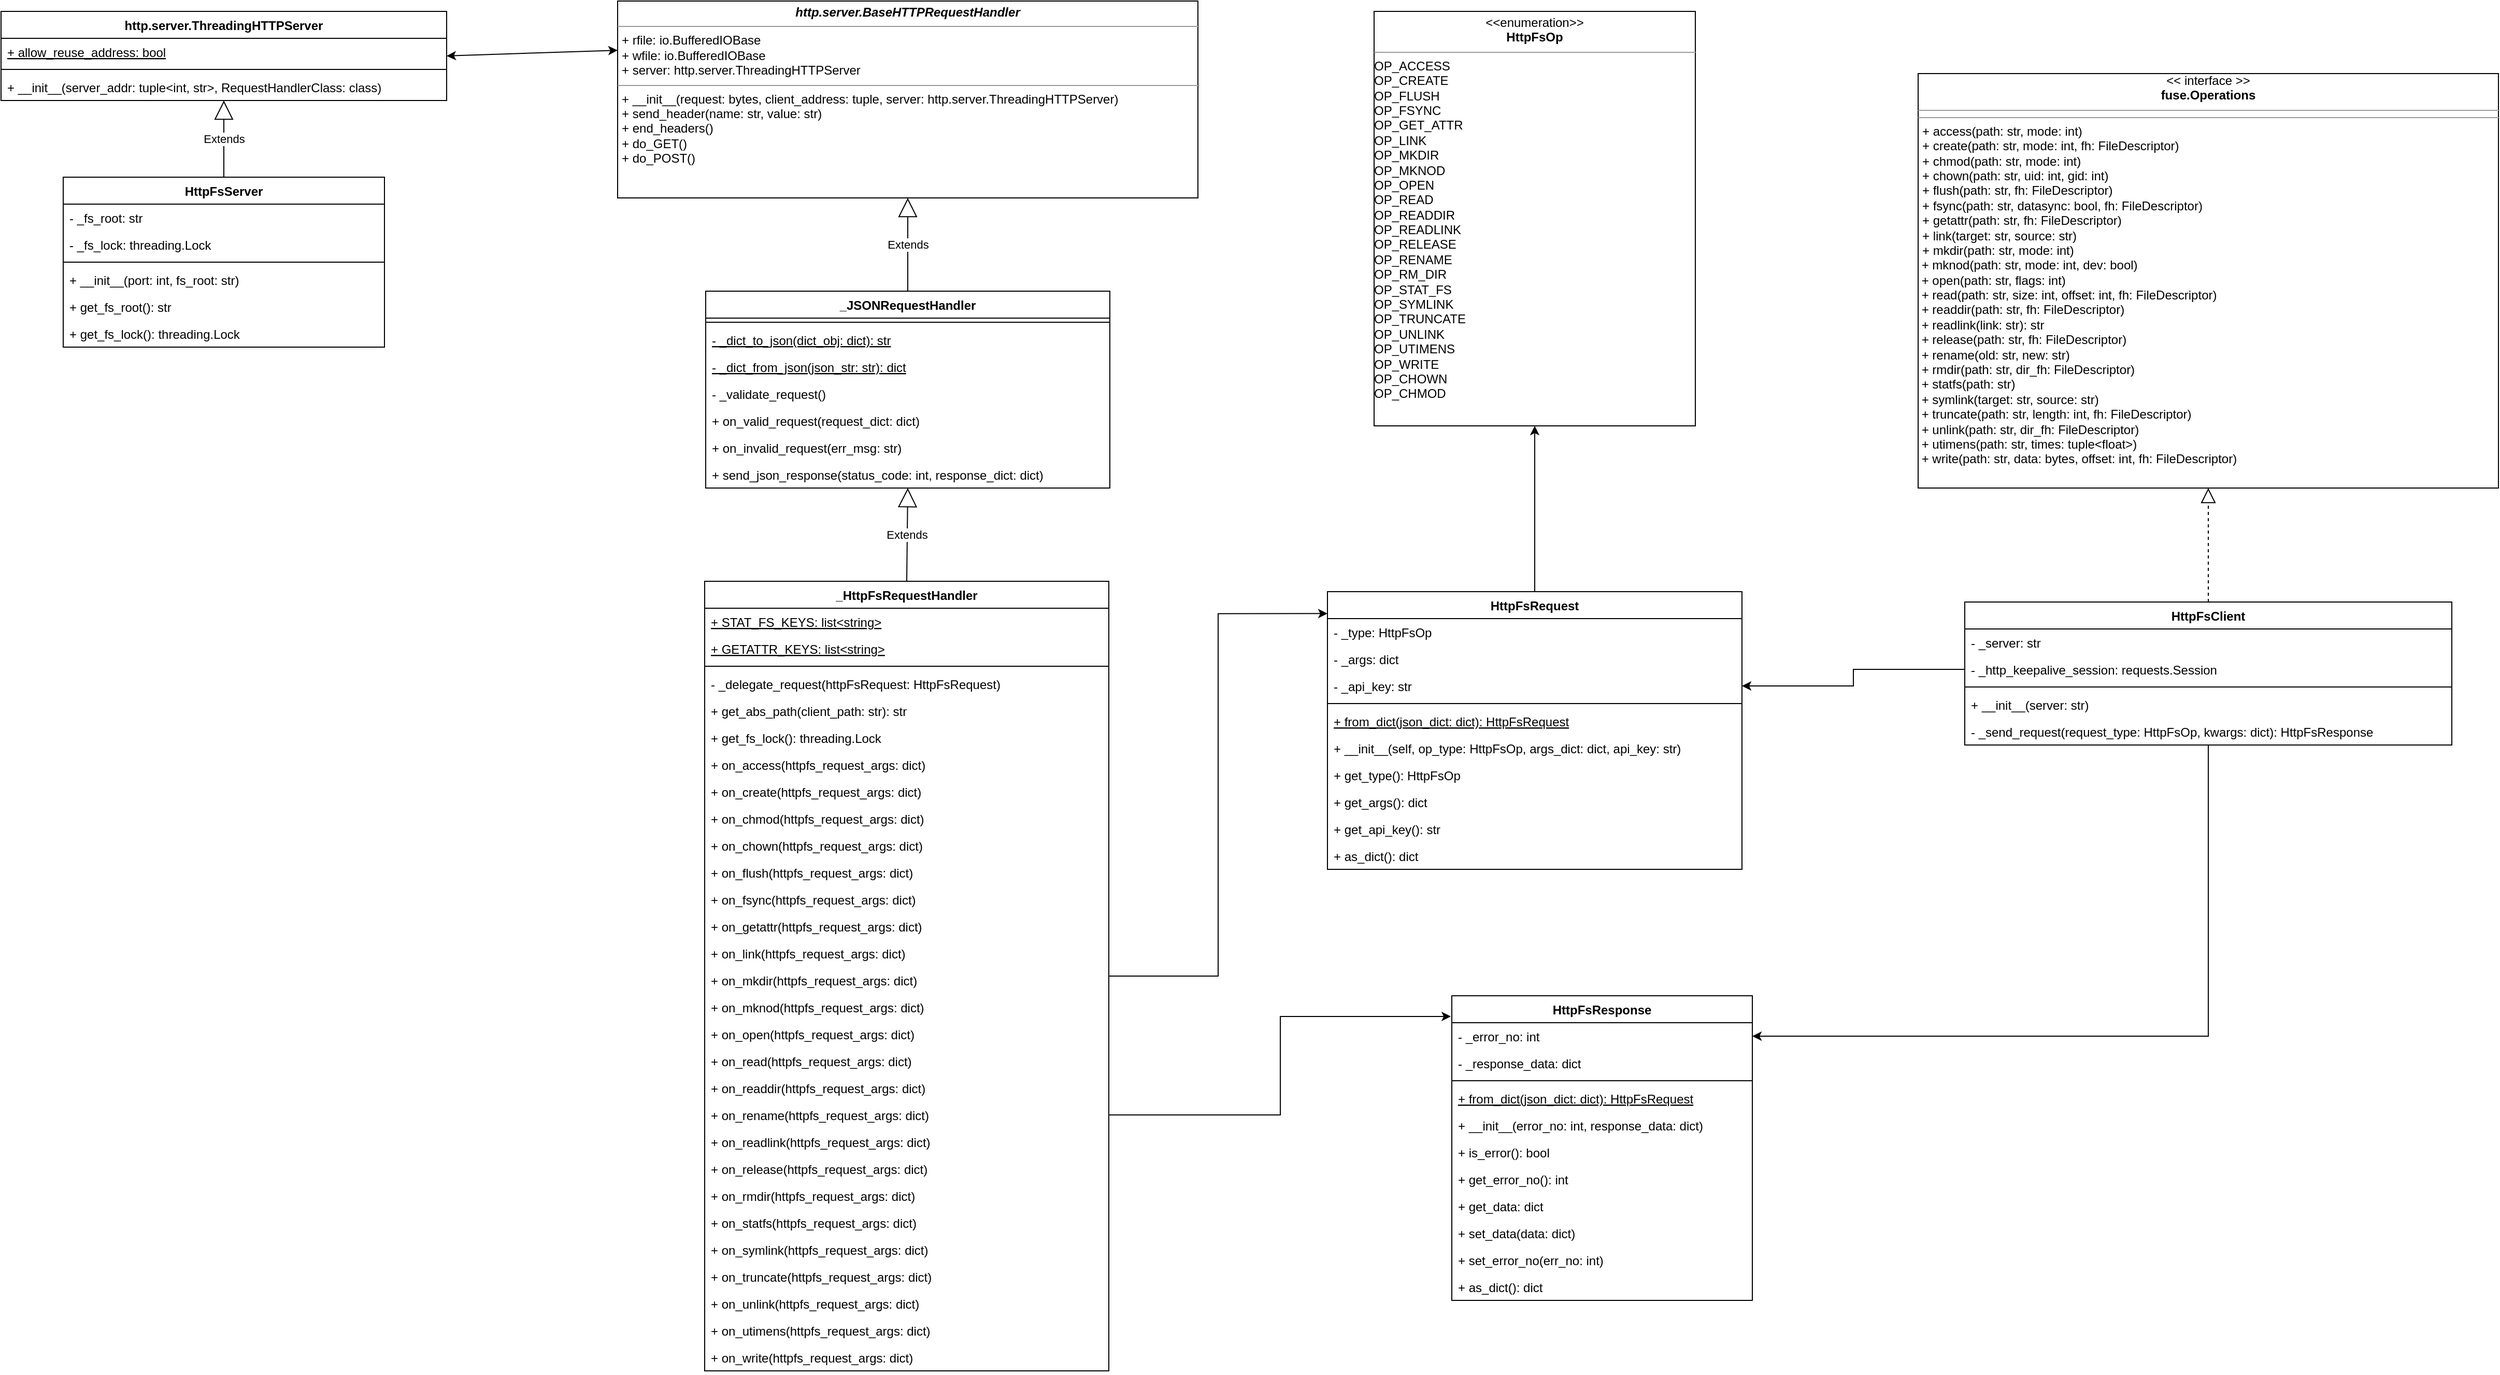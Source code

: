 <mxfile version="12.8.4" type="device"><diagram id="amsRowy0C_-n13L3ahCy" name="Page-1"><mxGraphModel dx="2062" dy="1167" grid="1" gridSize="10" guides="1" tooltips="1" connect="1" arrows="1" fold="1" page="1" pageScale="1" pageWidth="850" pageHeight="1100" math="0" shadow="0"><root><mxCell id="0"/><mxCell id="1" parent="0"/><mxCell id="TpsSZy5svoebD5rGdCfB-1" value="HttpFsServer" style="swimlane;fontStyle=1;align=center;verticalAlign=top;childLayout=stackLayout;horizontal=1;startSize=26;horizontalStack=0;resizeParent=1;resizeParentMax=0;resizeLast=0;collapsible=1;marginBottom=0;" vertex="1" parent="1"><mxGeometry x="130" y="230" width="310" height="164" as="geometry"/></mxCell><mxCell id="TpsSZy5svoebD5rGdCfB-7" value="- _fs_root: str" style="text;strokeColor=none;fillColor=none;align=left;verticalAlign=top;spacingLeft=4;spacingRight=4;overflow=hidden;rotatable=0;points=[[0,0.5],[1,0.5]];portConstraint=eastwest;fontStyle=0" vertex="1" parent="TpsSZy5svoebD5rGdCfB-1"><mxGeometry y="26" width="310" height="26" as="geometry"/></mxCell><mxCell id="TpsSZy5svoebD5rGdCfB-6" value="- _fs_lock: threading.Lock" style="text;strokeColor=none;fillColor=none;align=left;verticalAlign=top;spacingLeft=4;spacingRight=4;overflow=hidden;rotatable=0;points=[[0,0.5],[1,0.5]];portConstraint=eastwest;fontStyle=0" vertex="1" parent="TpsSZy5svoebD5rGdCfB-1"><mxGeometry y="52" width="310" height="26" as="geometry"/></mxCell><mxCell id="TpsSZy5svoebD5rGdCfB-3" value="" style="line;strokeWidth=1;fillColor=none;align=left;verticalAlign=middle;spacingTop=-1;spacingLeft=3;spacingRight=3;rotatable=0;labelPosition=right;points=[];portConstraint=eastwest;" vertex="1" parent="TpsSZy5svoebD5rGdCfB-1"><mxGeometry y="78" width="310" height="8" as="geometry"/></mxCell><mxCell id="TpsSZy5svoebD5rGdCfB-5" value="+ __init__(port: int, fs_root: str)" style="text;strokeColor=none;fillColor=none;align=left;verticalAlign=top;spacingLeft=4;spacingRight=4;overflow=hidden;rotatable=0;points=[[0,0.5],[1,0.5]];portConstraint=eastwest;" vertex="1" parent="TpsSZy5svoebD5rGdCfB-1"><mxGeometry y="86" width="310" height="26" as="geometry"/></mxCell><mxCell id="TpsSZy5svoebD5rGdCfB-4" value="+ get_fs_root(): str" style="text;strokeColor=none;fillColor=none;align=left;verticalAlign=top;spacingLeft=4;spacingRight=4;overflow=hidden;rotatable=0;points=[[0,0.5],[1,0.5]];portConstraint=eastwest;" vertex="1" parent="TpsSZy5svoebD5rGdCfB-1"><mxGeometry y="112" width="310" height="26" as="geometry"/></mxCell><mxCell id="TpsSZy5svoebD5rGdCfB-9" value="+ get_fs_lock(): threading.Lock" style="text;strokeColor=none;fillColor=none;align=left;verticalAlign=top;spacingLeft=4;spacingRight=4;overflow=hidden;rotatable=0;points=[[0,0.5],[1,0.5]];portConstraint=eastwest;" vertex="1" parent="TpsSZy5svoebD5rGdCfB-1"><mxGeometry y="138" width="310" height="26" as="geometry"/></mxCell><mxCell id="TpsSZy5svoebD5rGdCfB-14" value="http.server.ThreadingHTTPServer" style="swimlane;fontStyle=1;align=center;verticalAlign=top;childLayout=stackLayout;horizontal=1;startSize=26;horizontalStack=0;resizeParent=1;resizeParentMax=0;resizeLast=0;collapsible=1;marginBottom=0;" vertex="1" parent="1"><mxGeometry x="70" y="70" width="430" height="86" as="geometry"/></mxCell><mxCell id="TpsSZy5svoebD5rGdCfB-15" value="+ allow_reuse_address: bool" style="text;strokeColor=none;fillColor=none;align=left;verticalAlign=top;spacingLeft=4;spacingRight=4;overflow=hidden;rotatable=0;points=[[0,0.5],[1,0.5]];portConstraint=eastwest;fontStyle=4" vertex="1" parent="TpsSZy5svoebD5rGdCfB-14"><mxGeometry y="26" width="430" height="26" as="geometry"/></mxCell><mxCell id="TpsSZy5svoebD5rGdCfB-18" value="" style="line;strokeWidth=1;fillColor=none;align=left;verticalAlign=middle;spacingTop=-1;spacingLeft=3;spacingRight=3;rotatable=0;labelPosition=right;points=[];portConstraint=eastwest;" vertex="1" parent="TpsSZy5svoebD5rGdCfB-14"><mxGeometry y="52" width="430" height="8" as="geometry"/></mxCell><mxCell id="TpsSZy5svoebD5rGdCfB-19" value="+ __init__(server_addr: tuple&lt;int, str&gt;, RequestHandlerClass: class)" style="text;strokeColor=none;fillColor=none;align=left;verticalAlign=top;spacingLeft=4;spacingRight=4;overflow=hidden;rotatable=0;points=[[0,0.5],[1,0.5]];portConstraint=eastwest;" vertex="1" parent="TpsSZy5svoebD5rGdCfB-14"><mxGeometry y="60" width="430" height="26" as="geometry"/></mxCell><mxCell id="TpsSZy5svoebD5rGdCfB-22" value="Extends" style="endArrow=block;endSize=16;endFill=0;html=1;exitX=0.5;exitY=0;exitDx=0;exitDy=0;entryX=0.5;entryY=1;entryDx=0;entryDy=0;" edge="1" parent="1" source="TpsSZy5svoebD5rGdCfB-1" target="TpsSZy5svoebD5rGdCfB-14"><mxGeometry width="160" relative="1" as="geometry"><mxPoint x="360" y="550" as="sourcePoint"/><mxPoint x="520" y="550" as="targetPoint"/></mxGeometry></mxCell><mxCell id="TpsSZy5svoebD5rGdCfB-32" value="_JSONRequestHandler" style="swimlane;fontStyle=1;align=center;verticalAlign=top;childLayout=stackLayout;horizontal=1;startSize=26;horizontalStack=0;resizeParent=1;resizeParentMax=0;resizeLast=0;collapsible=1;marginBottom=0;" vertex="1" parent="1"><mxGeometry x="750" y="340" width="390" height="190" as="geometry"/></mxCell><mxCell id="TpsSZy5svoebD5rGdCfB-35" value="" style="line;strokeWidth=1;fillColor=none;align=left;verticalAlign=middle;spacingTop=-1;spacingLeft=3;spacingRight=3;rotatable=0;labelPosition=right;points=[];portConstraint=eastwest;" vertex="1" parent="TpsSZy5svoebD5rGdCfB-32"><mxGeometry y="26" width="390" height="8" as="geometry"/></mxCell><mxCell id="TpsSZy5svoebD5rGdCfB-36" value="- _dict_to_json(dict_obj: dict): str" style="text;strokeColor=none;fillColor=none;align=left;verticalAlign=top;spacingLeft=4;spacingRight=4;overflow=hidden;rotatable=0;points=[[0,0.5],[1,0.5]];portConstraint=eastwest;fontStyle=4" vertex="1" parent="TpsSZy5svoebD5rGdCfB-32"><mxGeometry y="34" width="390" height="26" as="geometry"/></mxCell><mxCell id="TpsSZy5svoebD5rGdCfB-37" value="- _dict_from_json(json_str: str): dict" style="text;strokeColor=none;fillColor=none;align=left;verticalAlign=top;spacingLeft=4;spacingRight=4;overflow=hidden;rotatable=0;points=[[0,0.5],[1,0.5]];portConstraint=eastwest;fontStyle=4" vertex="1" parent="TpsSZy5svoebD5rGdCfB-32"><mxGeometry y="60" width="390" height="26" as="geometry"/></mxCell><mxCell id="TpsSZy5svoebD5rGdCfB-41" value="- _validate_request()" style="text;strokeColor=none;fillColor=none;align=left;verticalAlign=top;spacingLeft=4;spacingRight=4;overflow=hidden;rotatable=0;points=[[0,0.5],[1,0.5]];portConstraint=eastwest;" vertex="1" parent="TpsSZy5svoebD5rGdCfB-32"><mxGeometry y="86" width="390" height="26" as="geometry"/></mxCell><mxCell id="TpsSZy5svoebD5rGdCfB-38" value="+ on_valid_request(request_dict: dict)" style="text;strokeColor=none;fillColor=none;align=left;verticalAlign=top;spacingLeft=4;spacingRight=4;overflow=hidden;rotatable=0;points=[[0,0.5],[1,0.5]];portConstraint=eastwest;" vertex="1" parent="TpsSZy5svoebD5rGdCfB-32"><mxGeometry y="112" width="390" height="26" as="geometry"/></mxCell><mxCell id="TpsSZy5svoebD5rGdCfB-39" value="+ on_invalid_request(err_msg: str)" style="text;strokeColor=none;fillColor=none;align=left;verticalAlign=top;spacingLeft=4;spacingRight=4;overflow=hidden;rotatable=0;points=[[0,0.5],[1,0.5]];portConstraint=eastwest;" vertex="1" parent="TpsSZy5svoebD5rGdCfB-32"><mxGeometry y="138" width="390" height="26" as="geometry"/></mxCell><mxCell id="TpsSZy5svoebD5rGdCfB-42" value="+ send_json_response(status_code: int, response_dict: dict)" style="text;strokeColor=none;fillColor=none;align=left;verticalAlign=top;spacingLeft=4;spacingRight=4;overflow=hidden;rotatable=0;points=[[0,0.5],[1,0.5]];portConstraint=eastwest;" vertex="1" parent="TpsSZy5svoebD5rGdCfB-32"><mxGeometry y="164" width="390" height="26" as="geometry"/></mxCell><mxCell id="TpsSZy5svoebD5rGdCfB-69" style="edgeStyle=orthogonalEdgeStyle;rounded=0;orthogonalLoop=1;jettySize=auto;html=1;entryX=0;entryY=0.079;entryDx=0;entryDy=0;entryPerimeter=0;" edge="1" parent="1" source="TpsSZy5svoebD5rGdCfB-43" target="TpsSZy5svoebD5rGdCfB-59"><mxGeometry relative="1" as="geometry"/></mxCell><mxCell id="TpsSZy5svoebD5rGdCfB-43" value="_HttpFsRequestHandler" style="swimlane;fontStyle=1;align=center;verticalAlign=top;childLayout=stackLayout;horizontal=1;startSize=26;horizontalStack=0;resizeParent=1;resizeParentMax=0;resizeLast=0;collapsible=1;marginBottom=0;" vertex="1" parent="1"><mxGeometry x="749" y="620" width="390" height="762" as="geometry"/></mxCell><mxCell id="TpsSZy5svoebD5rGdCfB-45" value="+ STAT_FS_KEYS: list&lt;string&gt;" style="text;strokeColor=none;fillColor=none;align=left;verticalAlign=top;spacingLeft=4;spacingRight=4;overflow=hidden;rotatable=0;points=[[0,0.5],[1,0.5]];portConstraint=eastwest;fontStyle=4" vertex="1" parent="TpsSZy5svoebD5rGdCfB-43"><mxGeometry y="26" width="390" height="26" as="geometry"/></mxCell><mxCell id="TpsSZy5svoebD5rGdCfB-52" value="+ GETATTR_KEYS: list&lt;string&gt;" style="text;strokeColor=none;fillColor=none;align=left;verticalAlign=top;spacingLeft=4;spacingRight=4;overflow=hidden;rotatable=0;points=[[0,0.5],[1,0.5]];portConstraint=eastwest;fontStyle=4" vertex="1" parent="TpsSZy5svoebD5rGdCfB-43"><mxGeometry y="52" width="390" height="26" as="geometry"/></mxCell><mxCell id="TpsSZy5svoebD5rGdCfB-44" value="" style="line;strokeWidth=1;fillColor=none;align=left;verticalAlign=middle;spacingTop=-1;spacingLeft=3;spacingRight=3;rotatable=0;labelPosition=right;points=[];portConstraint=eastwest;" vertex="1" parent="TpsSZy5svoebD5rGdCfB-43"><mxGeometry y="78" width="390" height="8" as="geometry"/></mxCell><mxCell id="TpsSZy5svoebD5rGdCfB-48" value="- _delegate_request(httpFsRequest: HttpFsRequest)" style="text;strokeColor=none;fillColor=none;align=left;verticalAlign=top;spacingLeft=4;spacingRight=4;overflow=hidden;rotatable=0;points=[[0,0.5],[1,0.5]];portConstraint=eastwest;" vertex="1" parent="TpsSZy5svoebD5rGdCfB-43"><mxGeometry y="86" width="390" height="26" as="geometry"/></mxCell><mxCell id="TpsSZy5svoebD5rGdCfB-46" value="+ get_abs_path(client_path: str): str" style="text;strokeColor=none;fillColor=none;align=left;verticalAlign=top;spacingLeft=4;spacingRight=4;overflow=hidden;rotatable=0;points=[[0,0.5],[1,0.5]];portConstraint=eastwest;fontStyle=0" vertex="1" parent="TpsSZy5svoebD5rGdCfB-43"><mxGeometry y="112" width="390" height="26" as="geometry"/></mxCell><mxCell id="TpsSZy5svoebD5rGdCfB-47" value="+ get_fs_lock(): threading.Lock" style="text;strokeColor=none;fillColor=none;align=left;verticalAlign=top;spacingLeft=4;spacingRight=4;overflow=hidden;rotatable=0;points=[[0,0.5],[1,0.5]];portConstraint=eastwest;" vertex="1" parent="TpsSZy5svoebD5rGdCfB-43"><mxGeometry y="138" width="390" height="26" as="geometry"/></mxCell><mxCell id="TpsSZy5svoebD5rGdCfB-97" value="+ on_access(httpfs_request_args: dict)" style="text;strokeColor=none;fillColor=none;align=left;verticalAlign=top;spacingLeft=4;spacingRight=4;overflow=hidden;rotatable=0;points=[[0,0.5],[1,0.5]];portConstraint=eastwest;" vertex="1" parent="TpsSZy5svoebD5rGdCfB-43"><mxGeometry y="164" width="390" height="26" as="geometry"/></mxCell><mxCell id="TpsSZy5svoebD5rGdCfB-98" value="+ on_create(httpfs_request_args: dict)" style="text;strokeColor=none;fillColor=none;align=left;verticalAlign=top;spacingLeft=4;spacingRight=4;overflow=hidden;rotatable=0;points=[[0,0.5],[1,0.5]];portConstraint=eastwest;" vertex="1" parent="TpsSZy5svoebD5rGdCfB-43"><mxGeometry y="190" width="390" height="26" as="geometry"/></mxCell><mxCell id="TpsSZy5svoebD5rGdCfB-99" value="+ on_chmod(httpfs_request_args: dict)" style="text;strokeColor=none;fillColor=none;align=left;verticalAlign=top;spacingLeft=4;spacingRight=4;overflow=hidden;rotatable=0;points=[[0,0.5],[1,0.5]];portConstraint=eastwest;" vertex="1" parent="TpsSZy5svoebD5rGdCfB-43"><mxGeometry y="216" width="390" height="26" as="geometry"/></mxCell><mxCell id="TpsSZy5svoebD5rGdCfB-100" value="+ on_chown(httpfs_request_args: dict)" style="text;strokeColor=none;fillColor=none;align=left;verticalAlign=top;spacingLeft=4;spacingRight=4;overflow=hidden;rotatable=0;points=[[0,0.5],[1,0.5]];portConstraint=eastwest;" vertex="1" parent="TpsSZy5svoebD5rGdCfB-43"><mxGeometry y="242" width="390" height="26" as="geometry"/></mxCell><mxCell id="TpsSZy5svoebD5rGdCfB-101" value="+ on_flush(httpfs_request_args: dict)" style="text;strokeColor=none;fillColor=none;align=left;verticalAlign=top;spacingLeft=4;spacingRight=4;overflow=hidden;rotatable=0;points=[[0,0.5],[1,0.5]];portConstraint=eastwest;" vertex="1" parent="TpsSZy5svoebD5rGdCfB-43"><mxGeometry y="268" width="390" height="26" as="geometry"/></mxCell><mxCell id="TpsSZy5svoebD5rGdCfB-102" value="+ on_fsync(httpfs_request_args: dict)" style="text;strokeColor=none;fillColor=none;align=left;verticalAlign=top;spacingLeft=4;spacingRight=4;overflow=hidden;rotatable=0;points=[[0,0.5],[1,0.5]];portConstraint=eastwest;" vertex="1" parent="TpsSZy5svoebD5rGdCfB-43"><mxGeometry y="294" width="390" height="26" as="geometry"/></mxCell><mxCell id="TpsSZy5svoebD5rGdCfB-103" value="+ on_getattr(httpfs_request_args: dict)" style="text;strokeColor=none;fillColor=none;align=left;verticalAlign=top;spacingLeft=4;spacingRight=4;overflow=hidden;rotatable=0;points=[[0,0.5],[1,0.5]];portConstraint=eastwest;" vertex="1" parent="TpsSZy5svoebD5rGdCfB-43"><mxGeometry y="320" width="390" height="26" as="geometry"/></mxCell><mxCell id="TpsSZy5svoebD5rGdCfB-104" value="+ on_link(httpfs_request_args: dict)" style="text;strokeColor=none;fillColor=none;align=left;verticalAlign=top;spacingLeft=4;spacingRight=4;overflow=hidden;rotatable=0;points=[[0,0.5],[1,0.5]];portConstraint=eastwest;" vertex="1" parent="TpsSZy5svoebD5rGdCfB-43"><mxGeometry y="346" width="390" height="26" as="geometry"/></mxCell><mxCell id="TpsSZy5svoebD5rGdCfB-105" value="+ on_mkdir(httpfs_request_args: dict)" style="text;strokeColor=none;fillColor=none;align=left;verticalAlign=top;spacingLeft=4;spacingRight=4;overflow=hidden;rotatable=0;points=[[0,0.5],[1,0.5]];portConstraint=eastwest;" vertex="1" parent="TpsSZy5svoebD5rGdCfB-43"><mxGeometry y="372" width="390" height="26" as="geometry"/></mxCell><mxCell id="TpsSZy5svoebD5rGdCfB-106" value="+ on_mknod(httpfs_request_args: dict)" style="text;strokeColor=none;fillColor=none;align=left;verticalAlign=top;spacingLeft=4;spacingRight=4;overflow=hidden;rotatable=0;points=[[0,0.5],[1,0.5]];portConstraint=eastwest;" vertex="1" parent="TpsSZy5svoebD5rGdCfB-43"><mxGeometry y="398" width="390" height="26" as="geometry"/></mxCell><mxCell id="TpsSZy5svoebD5rGdCfB-107" value="+ on_open(httpfs_request_args: dict)" style="text;strokeColor=none;fillColor=none;align=left;verticalAlign=top;spacingLeft=4;spacingRight=4;overflow=hidden;rotatable=0;points=[[0,0.5],[1,0.5]];portConstraint=eastwest;" vertex="1" parent="TpsSZy5svoebD5rGdCfB-43"><mxGeometry y="424" width="390" height="26" as="geometry"/></mxCell><mxCell id="TpsSZy5svoebD5rGdCfB-108" value="+ on_read(httpfs_request_args: dict)" style="text;strokeColor=none;fillColor=none;align=left;verticalAlign=top;spacingLeft=4;spacingRight=4;overflow=hidden;rotatable=0;points=[[0,0.5],[1,0.5]];portConstraint=eastwest;" vertex="1" parent="TpsSZy5svoebD5rGdCfB-43"><mxGeometry y="450" width="390" height="26" as="geometry"/></mxCell><mxCell id="TpsSZy5svoebD5rGdCfB-109" value="+ on_readdir(httpfs_request_args: dict)" style="text;strokeColor=none;fillColor=none;align=left;verticalAlign=top;spacingLeft=4;spacingRight=4;overflow=hidden;rotatable=0;points=[[0,0.5],[1,0.5]];portConstraint=eastwest;" vertex="1" parent="TpsSZy5svoebD5rGdCfB-43"><mxGeometry y="476" width="390" height="26" as="geometry"/></mxCell><mxCell id="TpsSZy5svoebD5rGdCfB-110" value="+ on_rename(httpfs_request_args: dict)" style="text;strokeColor=none;fillColor=none;align=left;verticalAlign=top;spacingLeft=4;spacingRight=4;overflow=hidden;rotatable=0;points=[[0,0.5],[1,0.5]];portConstraint=eastwest;" vertex="1" parent="TpsSZy5svoebD5rGdCfB-43"><mxGeometry y="502" width="390" height="26" as="geometry"/></mxCell><mxCell id="TpsSZy5svoebD5rGdCfB-111" value="+ on_readlink(httpfs_request_args: dict)" style="text;strokeColor=none;fillColor=none;align=left;verticalAlign=top;spacingLeft=4;spacingRight=4;overflow=hidden;rotatable=0;points=[[0,0.5],[1,0.5]];portConstraint=eastwest;" vertex="1" parent="TpsSZy5svoebD5rGdCfB-43"><mxGeometry y="528" width="390" height="26" as="geometry"/></mxCell><mxCell id="TpsSZy5svoebD5rGdCfB-112" value="+ on_release(httpfs_request_args: dict)" style="text;strokeColor=none;fillColor=none;align=left;verticalAlign=top;spacingLeft=4;spacingRight=4;overflow=hidden;rotatable=0;points=[[0,0.5],[1,0.5]];portConstraint=eastwest;" vertex="1" parent="TpsSZy5svoebD5rGdCfB-43"><mxGeometry y="554" width="390" height="26" as="geometry"/></mxCell><mxCell id="TpsSZy5svoebD5rGdCfB-113" value="+ on_rmdir(httpfs_request_args: dict)" style="text;strokeColor=none;fillColor=none;align=left;verticalAlign=top;spacingLeft=4;spacingRight=4;overflow=hidden;rotatable=0;points=[[0,0.5],[1,0.5]];portConstraint=eastwest;" vertex="1" parent="TpsSZy5svoebD5rGdCfB-43"><mxGeometry y="580" width="390" height="26" as="geometry"/></mxCell><mxCell id="TpsSZy5svoebD5rGdCfB-114" value="+ on_statfs(httpfs_request_args: dict)" style="text;strokeColor=none;fillColor=none;align=left;verticalAlign=top;spacingLeft=4;spacingRight=4;overflow=hidden;rotatable=0;points=[[0,0.5],[1,0.5]];portConstraint=eastwest;" vertex="1" parent="TpsSZy5svoebD5rGdCfB-43"><mxGeometry y="606" width="390" height="26" as="geometry"/></mxCell><mxCell id="TpsSZy5svoebD5rGdCfB-115" value="+ on_symlink(httpfs_request_args: dict)" style="text;strokeColor=none;fillColor=none;align=left;verticalAlign=top;spacingLeft=4;spacingRight=4;overflow=hidden;rotatable=0;points=[[0,0.5],[1,0.5]];portConstraint=eastwest;" vertex="1" parent="TpsSZy5svoebD5rGdCfB-43"><mxGeometry y="632" width="390" height="26" as="geometry"/></mxCell><mxCell id="TpsSZy5svoebD5rGdCfB-116" value="+ on_truncate(httpfs_request_args: dict)" style="text;strokeColor=none;fillColor=none;align=left;verticalAlign=top;spacingLeft=4;spacingRight=4;overflow=hidden;rotatable=0;points=[[0,0.5],[1,0.5]];portConstraint=eastwest;" vertex="1" parent="TpsSZy5svoebD5rGdCfB-43"><mxGeometry y="658" width="390" height="26" as="geometry"/></mxCell><mxCell id="TpsSZy5svoebD5rGdCfB-117" value="+ on_unlink(httpfs_request_args: dict)" style="text;strokeColor=none;fillColor=none;align=left;verticalAlign=top;spacingLeft=4;spacingRight=4;overflow=hidden;rotatable=0;points=[[0,0.5],[1,0.5]];portConstraint=eastwest;" vertex="1" parent="TpsSZy5svoebD5rGdCfB-43"><mxGeometry y="684" width="390" height="26" as="geometry"/></mxCell><mxCell id="TpsSZy5svoebD5rGdCfB-118" value="+ on_utimens(httpfs_request_args: dict)" style="text;strokeColor=none;fillColor=none;align=left;verticalAlign=top;spacingLeft=4;spacingRight=4;overflow=hidden;rotatable=0;points=[[0,0.5],[1,0.5]];portConstraint=eastwest;" vertex="1" parent="TpsSZy5svoebD5rGdCfB-43"><mxGeometry y="710" width="390" height="26" as="geometry"/></mxCell><mxCell id="TpsSZy5svoebD5rGdCfB-119" value="+ on_write(httpfs_request_args: dict)" style="text;strokeColor=none;fillColor=none;align=left;verticalAlign=top;spacingLeft=4;spacingRight=4;overflow=hidden;rotatable=0;points=[[0,0.5],[1,0.5]];portConstraint=eastwest;" vertex="1" parent="TpsSZy5svoebD5rGdCfB-43"><mxGeometry y="736" width="390" height="26" as="geometry"/></mxCell><mxCell id="TpsSZy5svoebD5rGdCfB-51" value="Extends" style="endArrow=block;endSize=16;endFill=0;html=1;exitX=0.5;exitY=0;exitDx=0;exitDy=0;entryX=0.5;entryY=1;entryDx=0;entryDy=0;" edge="1" parent="1" source="TpsSZy5svoebD5rGdCfB-43" target="TpsSZy5svoebD5rGdCfB-32"><mxGeometry width="160" relative="1" as="geometry"><mxPoint x="640" y="600" as="sourcePoint"/><mxPoint x="640" y="520" as="targetPoint"/></mxGeometry></mxCell><mxCell id="TpsSZy5svoebD5rGdCfB-58" value="" style="endArrow=classic;startArrow=classic;html=1;entryX=0;entryY=0.25;entryDx=0;entryDy=0;exitX=1;exitY=0.5;exitDx=0;exitDy=0;" edge="1" parent="1" source="TpsSZy5svoebD5rGdCfB-14" target="TpsSZy5svoebD5rGdCfB-91"><mxGeometry width="50" height="50" relative="1" as="geometry"><mxPoint x="570" y="120" as="sourcePoint"/><mxPoint x="660" y="109" as="targetPoint"/></mxGeometry></mxCell><mxCell id="TpsSZy5svoebD5rGdCfB-90" style="edgeStyle=orthogonalEdgeStyle;rounded=0;orthogonalLoop=1;jettySize=auto;html=1;entryX=0.5;entryY=1;entryDx=0;entryDy=0;" edge="1" parent="1" source="TpsSZy5svoebD5rGdCfB-59" target="TpsSZy5svoebD5rGdCfB-89"><mxGeometry relative="1" as="geometry"/></mxCell><mxCell id="TpsSZy5svoebD5rGdCfB-59" value="HttpFsRequest" style="swimlane;fontStyle=1;align=center;verticalAlign=top;childLayout=stackLayout;horizontal=1;startSize=26;horizontalStack=0;resizeParent=1;resizeParentMax=0;resizeLast=0;collapsible=1;marginBottom=0;" vertex="1" parent="1"><mxGeometry x="1350" y="630" width="400" height="268" as="geometry"/></mxCell><mxCell id="TpsSZy5svoebD5rGdCfB-60" value="- _type: HttpFsOp" style="text;strokeColor=none;fillColor=none;align=left;verticalAlign=top;spacingLeft=4;spacingRight=4;overflow=hidden;rotatable=0;points=[[0,0.5],[1,0.5]];portConstraint=eastwest;fontStyle=0" vertex="1" parent="TpsSZy5svoebD5rGdCfB-59"><mxGeometry y="26" width="400" height="26" as="geometry"/></mxCell><mxCell id="TpsSZy5svoebD5rGdCfB-61" value="- _args: dict" style="text;strokeColor=none;fillColor=none;align=left;verticalAlign=top;spacingLeft=4;spacingRight=4;overflow=hidden;rotatable=0;points=[[0,0.5],[1,0.5]];portConstraint=eastwest;fontStyle=0" vertex="1" parent="TpsSZy5svoebD5rGdCfB-59"><mxGeometry y="52" width="400" height="26" as="geometry"/></mxCell><mxCell id="TpsSZy5svoebD5rGdCfB-62" value="- _api_key: str" style="text;strokeColor=none;fillColor=none;align=left;verticalAlign=top;spacingLeft=4;spacingRight=4;overflow=hidden;rotatable=0;points=[[0,0.5],[1,0.5]];portConstraint=eastwest;fontStyle=0" vertex="1" parent="TpsSZy5svoebD5rGdCfB-59"><mxGeometry y="78" width="400" height="26" as="geometry"/></mxCell><mxCell id="TpsSZy5svoebD5rGdCfB-63" value="" style="line;strokeWidth=1;fillColor=none;align=left;verticalAlign=middle;spacingTop=-1;spacingLeft=3;spacingRight=3;rotatable=0;labelPosition=right;points=[];portConstraint=eastwest;" vertex="1" parent="TpsSZy5svoebD5rGdCfB-59"><mxGeometry y="104" width="400" height="8" as="geometry"/></mxCell><mxCell id="TpsSZy5svoebD5rGdCfB-95" value="+ from_dict(json_dict: dict): HttpFsRequest" style="text;strokeColor=none;fillColor=none;align=left;verticalAlign=top;spacingLeft=4;spacingRight=4;overflow=hidden;rotatable=0;points=[[0,0.5],[1,0.5]];portConstraint=eastwest;fontStyle=4" vertex="1" parent="TpsSZy5svoebD5rGdCfB-59"><mxGeometry y="112" width="400" height="26" as="geometry"/></mxCell><mxCell id="TpsSZy5svoebD5rGdCfB-64" value="+ __init__(self, op_type: HttpFsOp, args_dict: dict, api_key: str)" style="text;strokeColor=none;fillColor=none;align=left;verticalAlign=top;spacingLeft=4;spacingRight=4;overflow=hidden;rotatable=0;points=[[0,0.5],[1,0.5]];portConstraint=eastwest;" vertex="1" parent="TpsSZy5svoebD5rGdCfB-59"><mxGeometry y="138" width="400" height="26" as="geometry"/></mxCell><mxCell id="TpsSZy5svoebD5rGdCfB-65" value="+ get_type(): HttpFsOp" style="text;strokeColor=none;fillColor=none;align=left;verticalAlign=top;spacingLeft=4;spacingRight=4;overflow=hidden;rotatable=0;points=[[0,0.5],[1,0.5]];portConstraint=eastwest;" vertex="1" parent="TpsSZy5svoebD5rGdCfB-59"><mxGeometry y="164" width="400" height="26" as="geometry"/></mxCell><mxCell id="TpsSZy5svoebD5rGdCfB-66" value="+ get_args(): dict" style="text;strokeColor=none;fillColor=none;align=left;verticalAlign=top;spacingLeft=4;spacingRight=4;overflow=hidden;rotatable=0;points=[[0,0.5],[1,0.5]];portConstraint=eastwest;" vertex="1" parent="TpsSZy5svoebD5rGdCfB-59"><mxGeometry y="190" width="400" height="26" as="geometry"/></mxCell><mxCell id="TpsSZy5svoebD5rGdCfB-67" value="+ get_api_key(): str" style="text;strokeColor=none;fillColor=none;align=left;verticalAlign=top;spacingLeft=4;spacingRight=4;overflow=hidden;rotatable=0;points=[[0,0.5],[1,0.5]];portConstraint=eastwest;" vertex="1" parent="TpsSZy5svoebD5rGdCfB-59"><mxGeometry y="216" width="400" height="26" as="geometry"/></mxCell><mxCell id="TpsSZy5svoebD5rGdCfB-96" value="+ as_dict(): dict" style="text;strokeColor=none;fillColor=none;align=left;verticalAlign=top;spacingLeft=4;spacingRight=4;overflow=hidden;rotatable=0;points=[[0,0.5],[1,0.5]];portConstraint=eastwest;fontStyle=0" vertex="1" parent="TpsSZy5svoebD5rGdCfB-59"><mxGeometry y="242" width="400" height="26" as="geometry"/></mxCell><mxCell id="TpsSZy5svoebD5rGdCfB-89" value="&lt;p style=&quot;margin: 0px ; margin-top: 4px ; text-align: center&quot;&gt;&amp;lt;&amp;lt;enumeration&amp;gt;&amp;gt;&lt;b&gt;&lt;br&gt;HttpFsOp&lt;/b&gt;&lt;/p&gt;&lt;hr size=&quot;1&quot;&gt;&lt;div&gt;OP_ACCESS&lt;/div&gt;&lt;div&gt;OP_CREATE&lt;/div&gt;&lt;div&gt;OP_FLUSH&lt;br&gt;OP_FSYNC&lt;br&gt;OP_GET_ATTR&lt;br&gt;OP_LINK&lt;br&gt;OP_MKDIR&lt;br&gt;OP_MKNOD&lt;br&gt;OP_OPEN&lt;br&gt;OP_READ&lt;br&gt;OP_READDIR&lt;br&gt;OP_READLINK&lt;br&gt;OP_RELEASE&lt;br&gt;OP_RENAME&lt;br&gt;OP_RM_DIR&lt;br&gt;OP_STAT_FS&lt;br&gt;OP_SYMLINK&lt;br&gt;OP_TRUNCATE&lt;br&gt;OP_UNLINK&lt;br&gt;OP_UTIMENS&lt;br&gt;OP_WRITE&lt;br&gt;OP_CHOWN&lt;br&gt;OP_CHMOD&lt;br&gt;&lt;/div&gt;" style="verticalAlign=top;align=left;overflow=fill;fontSize=12;fontFamily=Helvetica;html=1;spacing=4;" vertex="1" parent="1"><mxGeometry x="1395" y="70" width="310" height="400" as="geometry"/></mxCell><mxCell id="TpsSZy5svoebD5rGdCfB-91" value="&lt;p style=&quot;margin: 0px ; margin-top: 4px ; text-align: center&quot;&gt;&lt;i&gt;&lt;b&gt;http.server.BaseHTTPRequestHandler&lt;/b&gt;&lt;/i&gt;&lt;/p&gt;&lt;hr size=&quot;1&quot;&gt;&lt;p style=&quot;margin: 0px ; margin-left: 4px&quot;&gt;+ rfile: io.BufferedIOBase&lt;/p&gt;&lt;p style=&quot;margin: 0px ; margin-left: 4px&quot;&gt;+ wfile: io.BufferedIOBase&lt;/p&gt;&lt;p style=&quot;margin: 0px ; margin-left: 4px&quot;&gt;+ server: http.server.ThreadingHTTPServer&lt;/p&gt;&lt;hr size=&quot;1&quot;&gt;&lt;p style=&quot;margin: 0px ; margin-left: 4px&quot;&gt;+ __init__(request: bytes, client_address: tuple, server: http.server.ThreadingHTTPServer)&lt;br&gt;+ send_header(name: str, value: str)&lt;/p&gt;&lt;p style=&quot;margin: 0px ; margin-left: 4px&quot;&gt;+ end_headers()&lt;/p&gt;&lt;p style=&quot;margin: 0px ; margin-left: 4px&quot;&gt;+ do_GET()&lt;/p&gt;&lt;p style=&quot;margin: 0px ; margin-left: 4px&quot;&gt;+ do_POST()&lt;br&gt;&lt;/p&gt;&lt;p style=&quot;margin: 0px ; margin-left: 4px&quot;&gt;&lt;br&gt;&lt;/p&gt;" style="verticalAlign=top;align=left;overflow=fill;fontSize=12;fontFamily=Helvetica;html=1;" vertex="1" parent="1"><mxGeometry x="665" y="60" width="560" height="190" as="geometry"/></mxCell><mxCell id="TpsSZy5svoebD5rGdCfB-94" value="Extends" style="endArrow=block;endSize=16;endFill=0;html=1;exitX=0.5;exitY=0;exitDx=0;exitDy=0;entryX=0.5;entryY=1;entryDx=0;entryDy=0;" edge="1" parent="1" source="TpsSZy5svoebD5rGdCfB-32" target="TpsSZy5svoebD5rGdCfB-91"><mxGeometry width="160" relative="1" as="geometry"><mxPoint x="660" y="380" as="sourcePoint"/><mxPoint x="660" y="290" as="targetPoint"/></mxGeometry></mxCell><mxCell id="TpsSZy5svoebD5rGdCfB-120" value="HttpFsResponse" style="swimlane;fontStyle=1;align=center;verticalAlign=top;childLayout=stackLayout;horizontal=1;startSize=26;horizontalStack=0;resizeParent=1;resizeParentMax=0;resizeLast=0;collapsible=1;marginBottom=0;" vertex="1" parent="1"><mxGeometry x="1470" y="1020" width="290" height="294" as="geometry"/></mxCell><mxCell id="TpsSZy5svoebD5rGdCfB-121" value="- _error_no: int" style="text;strokeColor=none;fillColor=none;align=left;verticalAlign=top;spacingLeft=4;spacingRight=4;overflow=hidden;rotatable=0;points=[[0,0.5],[1,0.5]];portConstraint=eastwest;fontStyle=0" vertex="1" parent="TpsSZy5svoebD5rGdCfB-120"><mxGeometry y="26" width="290" height="26" as="geometry"/></mxCell><mxCell id="TpsSZy5svoebD5rGdCfB-122" value="- _response_data: dict" style="text;strokeColor=none;fillColor=none;align=left;verticalAlign=top;spacingLeft=4;spacingRight=4;overflow=hidden;rotatable=0;points=[[0,0.5],[1,0.5]];portConstraint=eastwest;fontStyle=0" vertex="1" parent="TpsSZy5svoebD5rGdCfB-120"><mxGeometry y="52" width="290" height="26" as="geometry"/></mxCell><mxCell id="TpsSZy5svoebD5rGdCfB-124" value="" style="line;strokeWidth=1;fillColor=none;align=left;verticalAlign=middle;spacingTop=-1;spacingLeft=3;spacingRight=3;rotatable=0;labelPosition=right;points=[];portConstraint=eastwest;" vertex="1" parent="TpsSZy5svoebD5rGdCfB-120"><mxGeometry y="78" width="290" height="8" as="geometry"/></mxCell><mxCell id="TpsSZy5svoebD5rGdCfB-125" value="+ from_dict(json_dict: dict): HttpFsRequest" style="text;strokeColor=none;fillColor=none;align=left;verticalAlign=top;spacingLeft=4;spacingRight=4;overflow=hidden;rotatable=0;points=[[0,0.5],[1,0.5]];portConstraint=eastwest;fontStyle=4" vertex="1" parent="TpsSZy5svoebD5rGdCfB-120"><mxGeometry y="86" width="290" height="26" as="geometry"/></mxCell><mxCell id="TpsSZy5svoebD5rGdCfB-126" value="+ __init__(error_no: int, response_data: dict)" style="text;strokeColor=none;fillColor=none;align=left;verticalAlign=top;spacingLeft=4;spacingRight=4;overflow=hidden;rotatable=0;points=[[0,0.5],[1,0.5]];portConstraint=eastwest;" vertex="1" parent="TpsSZy5svoebD5rGdCfB-120"><mxGeometry y="112" width="290" height="26" as="geometry"/></mxCell><mxCell id="TpsSZy5svoebD5rGdCfB-127" value="+ is_error(): bool" style="text;strokeColor=none;fillColor=none;align=left;verticalAlign=top;spacingLeft=4;spacingRight=4;overflow=hidden;rotatable=0;points=[[0,0.5],[1,0.5]];portConstraint=eastwest;" vertex="1" parent="TpsSZy5svoebD5rGdCfB-120"><mxGeometry y="138" width="290" height="26" as="geometry"/></mxCell><mxCell id="TpsSZy5svoebD5rGdCfB-128" value="+ get_error_no(): int" style="text;strokeColor=none;fillColor=none;align=left;verticalAlign=top;spacingLeft=4;spacingRight=4;overflow=hidden;rotatable=0;points=[[0,0.5],[1,0.5]];portConstraint=eastwest;" vertex="1" parent="TpsSZy5svoebD5rGdCfB-120"><mxGeometry y="164" width="290" height="26" as="geometry"/></mxCell><mxCell id="TpsSZy5svoebD5rGdCfB-129" value="+ get_data: dict" style="text;strokeColor=none;fillColor=none;align=left;verticalAlign=top;spacingLeft=4;spacingRight=4;overflow=hidden;rotatable=0;points=[[0,0.5],[1,0.5]];portConstraint=eastwest;" vertex="1" parent="TpsSZy5svoebD5rGdCfB-120"><mxGeometry y="190" width="290" height="26" as="geometry"/></mxCell><mxCell id="TpsSZy5svoebD5rGdCfB-130" value="+ set_data(data: dict)" style="text;strokeColor=none;fillColor=none;align=left;verticalAlign=top;spacingLeft=4;spacingRight=4;overflow=hidden;rotatable=0;points=[[0,0.5],[1,0.5]];portConstraint=eastwest;fontStyle=0" vertex="1" parent="TpsSZy5svoebD5rGdCfB-120"><mxGeometry y="216" width="290" height="26" as="geometry"/></mxCell><mxCell id="TpsSZy5svoebD5rGdCfB-131" value="+ set_error_no(err_no: int)" style="text;strokeColor=none;fillColor=none;align=left;verticalAlign=top;spacingLeft=4;spacingRight=4;overflow=hidden;rotatable=0;points=[[0,0.5],[1,0.5]];portConstraint=eastwest;fontStyle=0" vertex="1" parent="TpsSZy5svoebD5rGdCfB-120"><mxGeometry y="242" width="290" height="26" as="geometry"/></mxCell><mxCell id="TpsSZy5svoebD5rGdCfB-133" value="+ as_dict(): dict" style="text;strokeColor=none;fillColor=none;align=left;verticalAlign=top;spacingLeft=4;spacingRight=4;overflow=hidden;rotatable=0;points=[[0,0.5],[1,0.5]];portConstraint=eastwest;fontStyle=0" vertex="1" parent="TpsSZy5svoebD5rGdCfB-120"><mxGeometry y="268" width="290" height="26" as="geometry"/></mxCell><mxCell id="TpsSZy5svoebD5rGdCfB-134" style="edgeStyle=orthogonalEdgeStyle;rounded=0;orthogonalLoop=1;jettySize=auto;html=1;entryX=-0.003;entryY=0.068;entryDx=0;entryDy=0;entryPerimeter=0;" edge="1" parent="1" source="TpsSZy5svoebD5rGdCfB-110" target="TpsSZy5svoebD5rGdCfB-120"><mxGeometry relative="1" as="geometry"/></mxCell><mxCell id="TpsSZy5svoebD5rGdCfB-157" value="&lt;div align=&quot;center&quot;&gt;&amp;lt;&amp;lt; interface &amp;gt;&amp;gt;&lt;/div&gt;&lt;div align=&quot;center&quot;&gt;&lt;b&gt;fuse.Operations&lt;/b&gt;&lt;br&gt;&lt;/div&gt;&lt;hr size=&quot;1&quot;&gt;&lt;hr size=&quot;1&quot;&gt;&lt;p style=&quot;margin: 0px ; margin-left: 4px&quot;&gt;+ access(path: str, mode: int)&lt;/p&gt;&lt;p style=&quot;margin: 0px ; margin-left: 4px&quot;&gt;+ create(path: str, mode: int, fh: FileDescriptor)&lt;/p&gt;&lt;p style=&quot;margin: 0px ; margin-left: 4px&quot;&gt;+ chmod(path: str, mode: int)&lt;/p&gt;&lt;p style=&quot;margin: 0px ; margin-left: 4px&quot;&gt;+ chown(path: str, uid: int, gid: int)&lt;/p&gt;&lt;p style=&quot;margin: 0px ; margin-left: 4px&quot;&gt;+ flush(path: str, fh: FileDescriptor)&lt;/p&gt;&lt;p style=&quot;margin: 0px ; margin-left: 4px&quot;&gt;+ fsync(path: str, datasync: bool, fh: FileDescriptor)&lt;/p&gt;&lt;p style=&quot;margin: 0px ; margin-left: 4px&quot;&gt;+ getattr(path: str, fh: FileDescriptor)&lt;/p&gt;&lt;p style=&quot;margin: 0px ; margin-left: 4px&quot;&gt;+ link(target: str, source: str)&lt;/p&gt;&lt;p style=&quot;margin: 0px ; margin-left: 4px&quot;&gt;+ mkdir(path: str, mode: int)&lt;br&gt;&lt;/p&gt;&lt;div&gt;&amp;nbsp;+ mknod(path: str, mode: int, dev: bool)&lt;/div&gt;&lt;div&gt;&amp;nbsp;+ open(path: str, flags: int)&lt;/div&gt;&lt;div&gt;&amp;nbsp;+ read(path: str, size: int, offset: int, fh: FileDescriptor)&lt;/div&gt;&lt;div&gt;&amp;nbsp;+ readdir(path: str, fh: FileDescriptor)&lt;/div&gt;&lt;div&gt;&amp;nbsp;+ readlink(link: str): str&lt;br&gt;&lt;/div&gt;&lt;div&gt;&amp;nbsp;+ release(path: str, fh: FileDescriptor)&lt;/div&gt;&lt;div&gt;&amp;nbsp;+ rename(old: str, new: str)&lt;/div&gt;&lt;div&gt;&amp;nbsp;+ rmdir(path: str, dir_fh: FileDescriptor)&lt;/div&gt;&lt;div&gt;&amp;nbsp;+ statfs(path: str)&lt;/div&gt;&lt;div&gt;&amp;nbsp;+ symlink(target: str, source: str)&lt;/div&gt;&lt;div&gt;&amp;nbsp;+ truncate(path: str, length: int, fh: FileDescriptor)&lt;/div&gt;&lt;div&gt;&amp;nbsp;+ unlink(path: str, dir_fh: FileDescriptor)&lt;/div&gt;&lt;div&gt;&amp;nbsp;+ utimens(path: str, times: tuple&amp;lt;float&amp;gt;)&lt;/div&gt;&lt;div&gt;&amp;nbsp;+ write(path: str, data: bytes, offset: int, fh: FileDescriptor)&lt;br&gt;&lt;/div&gt;" style="verticalAlign=top;align=left;overflow=fill;fontSize=12;fontFamily=Helvetica;html=1;" vertex="1" parent="1"><mxGeometry x="1920" y="130" width="560" height="400" as="geometry"/></mxCell><mxCell id="TpsSZy5svoebD5rGdCfB-172" style="edgeStyle=orthogonalEdgeStyle;rounded=0;orthogonalLoop=1;jettySize=auto;html=1;entryX=1;entryY=0.5;entryDx=0;entryDy=0;" edge="1" parent="1" source="TpsSZy5svoebD5rGdCfB-158" target="TpsSZy5svoebD5rGdCfB-121"><mxGeometry relative="1" as="geometry"/></mxCell><mxCell id="TpsSZy5svoebD5rGdCfB-158" value="HttpFsClient" style="swimlane;fontStyle=1;align=center;verticalAlign=top;childLayout=stackLayout;horizontal=1;startSize=26;horizontalStack=0;resizeParent=1;resizeParentMax=0;resizeLast=0;collapsible=1;marginBottom=0;" vertex="1" parent="1"><mxGeometry x="1965" y="640" width="470" height="138" as="geometry"/></mxCell><mxCell id="TpsSZy5svoebD5rGdCfB-159" value="- _server: str" style="text;strokeColor=none;fillColor=none;align=left;verticalAlign=top;spacingLeft=4;spacingRight=4;overflow=hidden;rotatable=0;points=[[0,0.5],[1,0.5]];portConstraint=eastwest;fontStyle=0" vertex="1" parent="TpsSZy5svoebD5rGdCfB-158"><mxGeometry y="26" width="470" height="26" as="geometry"/></mxCell><mxCell id="TpsSZy5svoebD5rGdCfB-160" value="- _http_keepalive_session: requests.Session" style="text;strokeColor=none;fillColor=none;align=left;verticalAlign=top;spacingLeft=4;spacingRight=4;overflow=hidden;rotatable=0;points=[[0,0.5],[1,0.5]];portConstraint=eastwest;fontStyle=0" vertex="1" parent="TpsSZy5svoebD5rGdCfB-158"><mxGeometry y="52" width="470" height="26" as="geometry"/></mxCell><mxCell id="TpsSZy5svoebD5rGdCfB-162" value="" style="line;strokeWidth=1;fillColor=none;align=left;verticalAlign=middle;spacingTop=-1;spacingLeft=3;spacingRight=3;rotatable=0;labelPosition=right;points=[];portConstraint=eastwest;" vertex="1" parent="TpsSZy5svoebD5rGdCfB-158"><mxGeometry y="78" width="470" height="8" as="geometry"/></mxCell><mxCell id="TpsSZy5svoebD5rGdCfB-168" value="+ __init__(server: str)" style="text;strokeColor=none;fillColor=none;align=left;verticalAlign=top;spacingLeft=4;spacingRight=4;overflow=hidden;rotatable=0;points=[[0,0.5],[1,0.5]];portConstraint=eastwest;fontStyle=0" vertex="1" parent="TpsSZy5svoebD5rGdCfB-158"><mxGeometry y="86" width="470" height="26" as="geometry"/></mxCell><mxCell id="TpsSZy5svoebD5rGdCfB-171" value="- _send_request(request_type: HttpFsOp, kwargs: dict): HttpFsResponse" style="text;strokeColor=none;fillColor=none;align=left;verticalAlign=top;spacingLeft=4;spacingRight=4;overflow=hidden;rotatable=0;points=[[0,0.5],[1,0.5]];portConstraint=eastwest;fontStyle=0" vertex="1" parent="TpsSZy5svoebD5rGdCfB-158"><mxGeometry y="112" width="470" height="26" as="geometry"/></mxCell><mxCell id="TpsSZy5svoebD5rGdCfB-169" value="" style="endArrow=block;dashed=1;endFill=0;endSize=12;html=1;exitX=0.5;exitY=0;exitDx=0;exitDy=0;entryX=0.5;entryY=1;entryDx=0;entryDy=0;" edge="1" parent="1" source="TpsSZy5svoebD5rGdCfB-158" target="TpsSZy5svoebD5rGdCfB-157"><mxGeometry width="160" relative="1" as="geometry"><mxPoint x="1640" y="740" as="sourcePoint"/><mxPoint x="1800" y="740" as="targetPoint"/></mxGeometry></mxCell><mxCell id="TpsSZy5svoebD5rGdCfB-170" style="edgeStyle=orthogonalEdgeStyle;rounded=0;orthogonalLoop=1;jettySize=auto;html=1;entryX=1;entryY=0.5;entryDx=0;entryDy=0;" edge="1" parent="1" source="TpsSZy5svoebD5rGdCfB-160" target="TpsSZy5svoebD5rGdCfB-62"><mxGeometry relative="1" as="geometry"/></mxCell></root></mxGraphModel></diagram></mxfile>